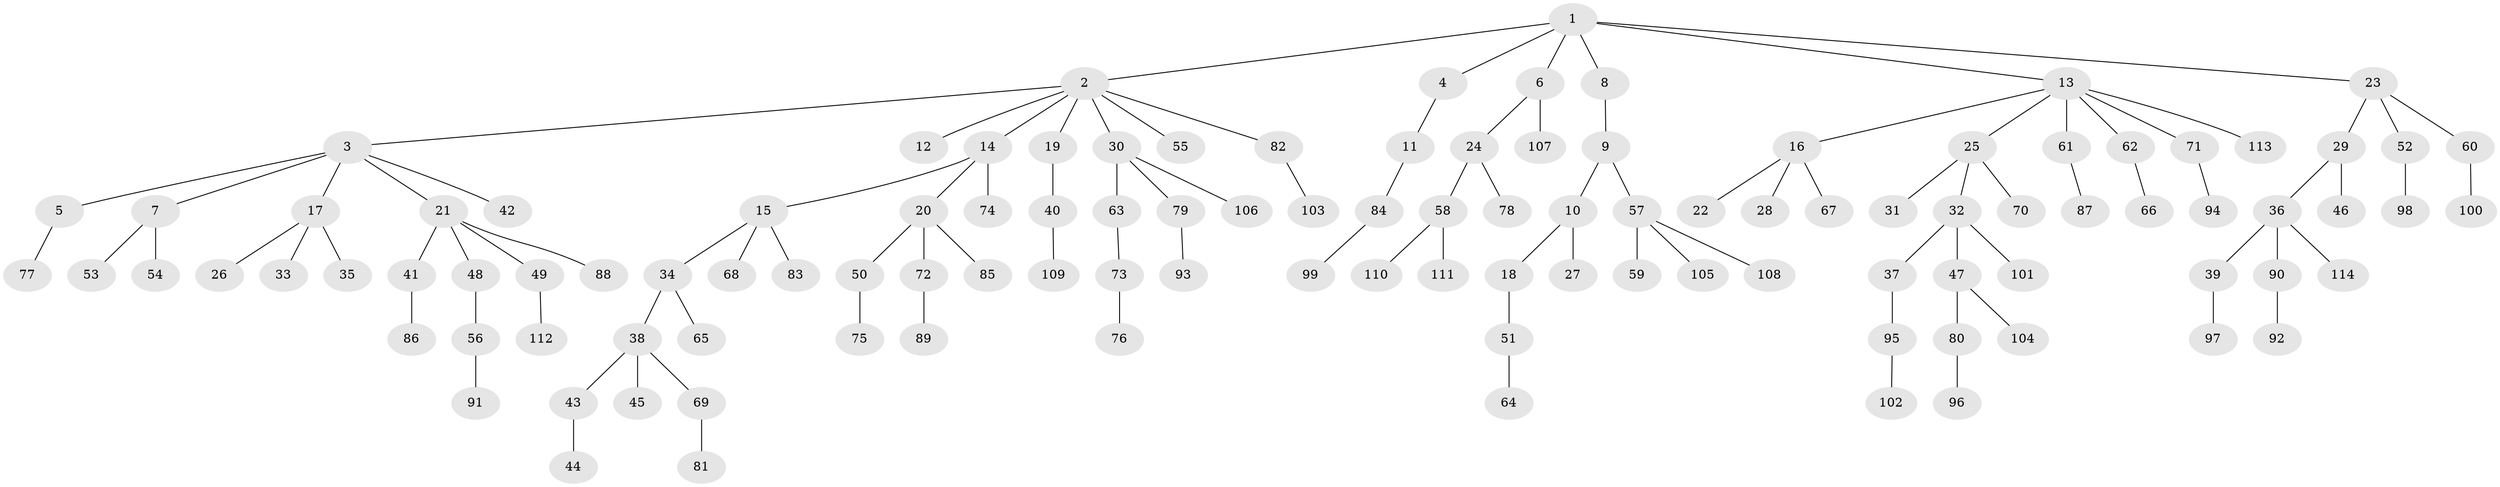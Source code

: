 // Generated by graph-tools (version 1.1) at 2025/36/03/09/25 02:36:46]
// undirected, 114 vertices, 113 edges
graph export_dot {
graph [start="1"]
  node [color=gray90,style=filled];
  1;
  2;
  3;
  4;
  5;
  6;
  7;
  8;
  9;
  10;
  11;
  12;
  13;
  14;
  15;
  16;
  17;
  18;
  19;
  20;
  21;
  22;
  23;
  24;
  25;
  26;
  27;
  28;
  29;
  30;
  31;
  32;
  33;
  34;
  35;
  36;
  37;
  38;
  39;
  40;
  41;
  42;
  43;
  44;
  45;
  46;
  47;
  48;
  49;
  50;
  51;
  52;
  53;
  54;
  55;
  56;
  57;
  58;
  59;
  60;
  61;
  62;
  63;
  64;
  65;
  66;
  67;
  68;
  69;
  70;
  71;
  72;
  73;
  74;
  75;
  76;
  77;
  78;
  79;
  80;
  81;
  82;
  83;
  84;
  85;
  86;
  87;
  88;
  89;
  90;
  91;
  92;
  93;
  94;
  95;
  96;
  97;
  98;
  99;
  100;
  101;
  102;
  103;
  104;
  105;
  106;
  107;
  108;
  109;
  110;
  111;
  112;
  113;
  114;
  1 -- 2;
  1 -- 4;
  1 -- 6;
  1 -- 8;
  1 -- 13;
  1 -- 23;
  2 -- 3;
  2 -- 12;
  2 -- 14;
  2 -- 19;
  2 -- 30;
  2 -- 55;
  2 -- 82;
  3 -- 5;
  3 -- 7;
  3 -- 17;
  3 -- 21;
  3 -- 42;
  4 -- 11;
  5 -- 77;
  6 -- 24;
  6 -- 107;
  7 -- 53;
  7 -- 54;
  8 -- 9;
  9 -- 10;
  9 -- 57;
  10 -- 18;
  10 -- 27;
  11 -- 84;
  13 -- 16;
  13 -- 25;
  13 -- 61;
  13 -- 62;
  13 -- 71;
  13 -- 113;
  14 -- 15;
  14 -- 20;
  14 -- 74;
  15 -- 34;
  15 -- 68;
  15 -- 83;
  16 -- 22;
  16 -- 28;
  16 -- 67;
  17 -- 26;
  17 -- 33;
  17 -- 35;
  18 -- 51;
  19 -- 40;
  20 -- 50;
  20 -- 72;
  20 -- 85;
  21 -- 41;
  21 -- 48;
  21 -- 49;
  21 -- 88;
  23 -- 29;
  23 -- 52;
  23 -- 60;
  24 -- 58;
  24 -- 78;
  25 -- 31;
  25 -- 32;
  25 -- 70;
  29 -- 36;
  29 -- 46;
  30 -- 63;
  30 -- 79;
  30 -- 106;
  32 -- 37;
  32 -- 47;
  32 -- 101;
  34 -- 38;
  34 -- 65;
  36 -- 39;
  36 -- 90;
  36 -- 114;
  37 -- 95;
  38 -- 43;
  38 -- 45;
  38 -- 69;
  39 -- 97;
  40 -- 109;
  41 -- 86;
  43 -- 44;
  47 -- 80;
  47 -- 104;
  48 -- 56;
  49 -- 112;
  50 -- 75;
  51 -- 64;
  52 -- 98;
  56 -- 91;
  57 -- 59;
  57 -- 105;
  57 -- 108;
  58 -- 110;
  58 -- 111;
  60 -- 100;
  61 -- 87;
  62 -- 66;
  63 -- 73;
  69 -- 81;
  71 -- 94;
  72 -- 89;
  73 -- 76;
  79 -- 93;
  80 -- 96;
  82 -- 103;
  84 -- 99;
  90 -- 92;
  95 -- 102;
}
